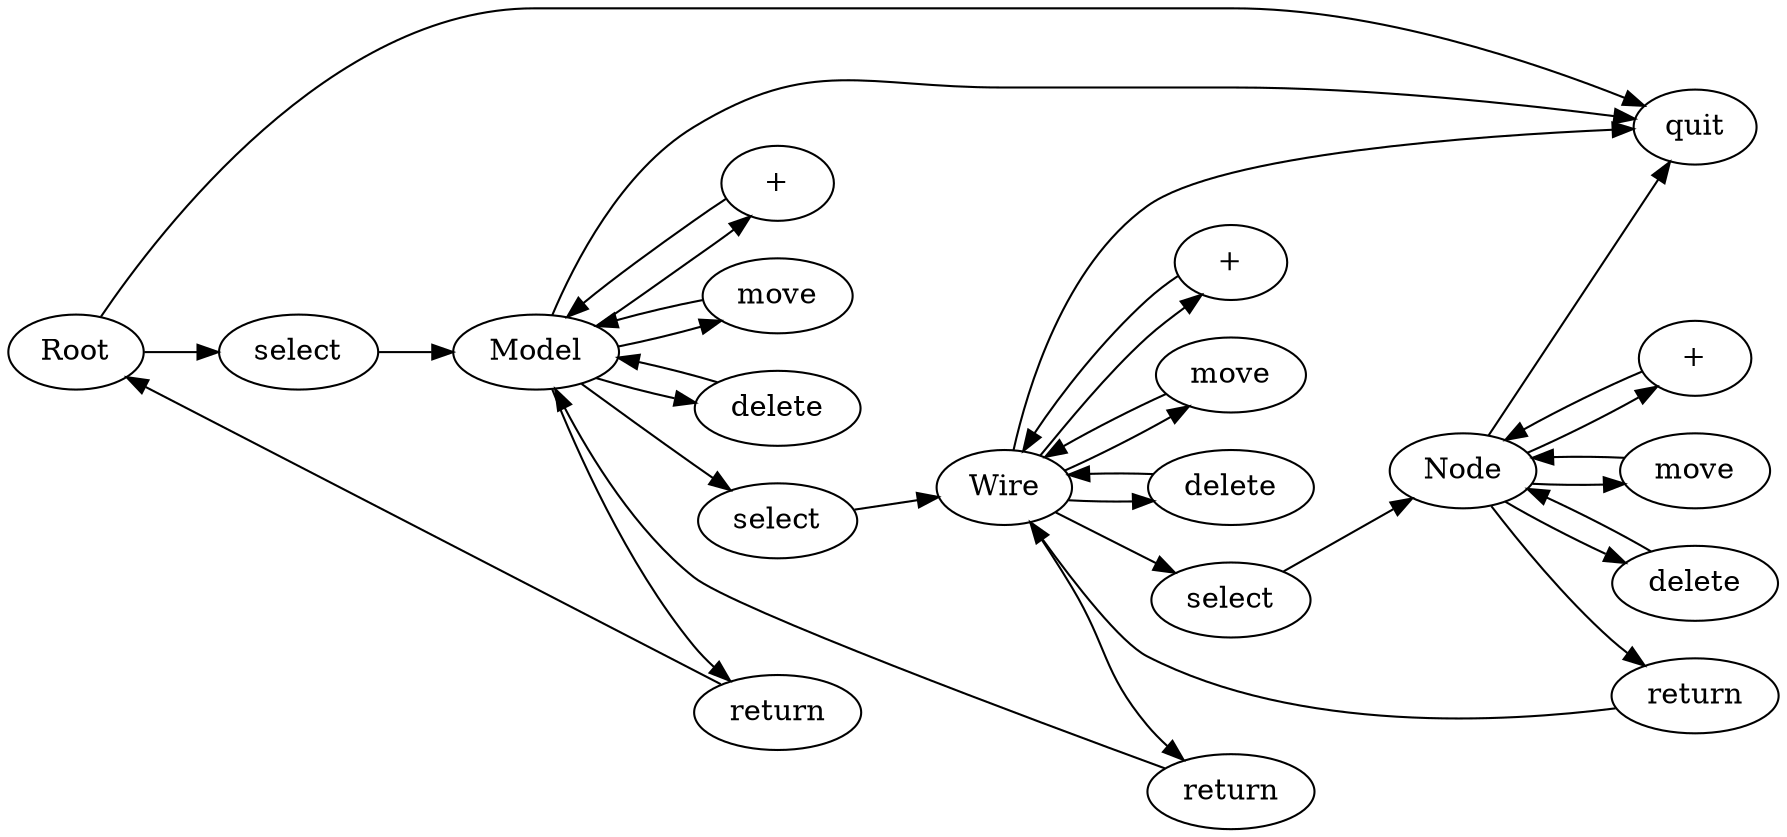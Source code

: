 digraph G {
	graph [layout=dot rankdir=LR root=root]

	root	[label="Root"]
	q		[label="quit"]
	
	model	[label="Model"]
	asm		[label="+"]
	sm		[label="select"]
	mmov	[label="move"]
	mdel	[label="delete"]
	mq		[label="return"]

	wire	[label="Wire"]
	sw		[label="select"]
	asw		[label="+"]
	wmov	[label="move"]
	wdel	[label="delete"]
	wq		[label="return"]

	cnode	[label="Node"]
	sc		[label="select"]
	asc		[label="+"]
	cmov	[label="move"]
	cdel	[label="delete"]
	cq		[label="return"]

	root -> {q sm}
	sm -> model
	
	model -> {q sw asm mmov mdel mq}
	asm -> model
	sw -> wire
	mmov -> model
	mdel -> model
	mq -> root

	wire -> {q sc asw wmov wdel wq}
	asw -> wire
	wmov -> wire
	wdel -> wire
	wq -> model
	sc -> cnode

	cnode -> {q asc cmov cdel cq}
	asc -> cnode
	cmov -> cnode
	cdel -> cnode
	cq -> wire
}
